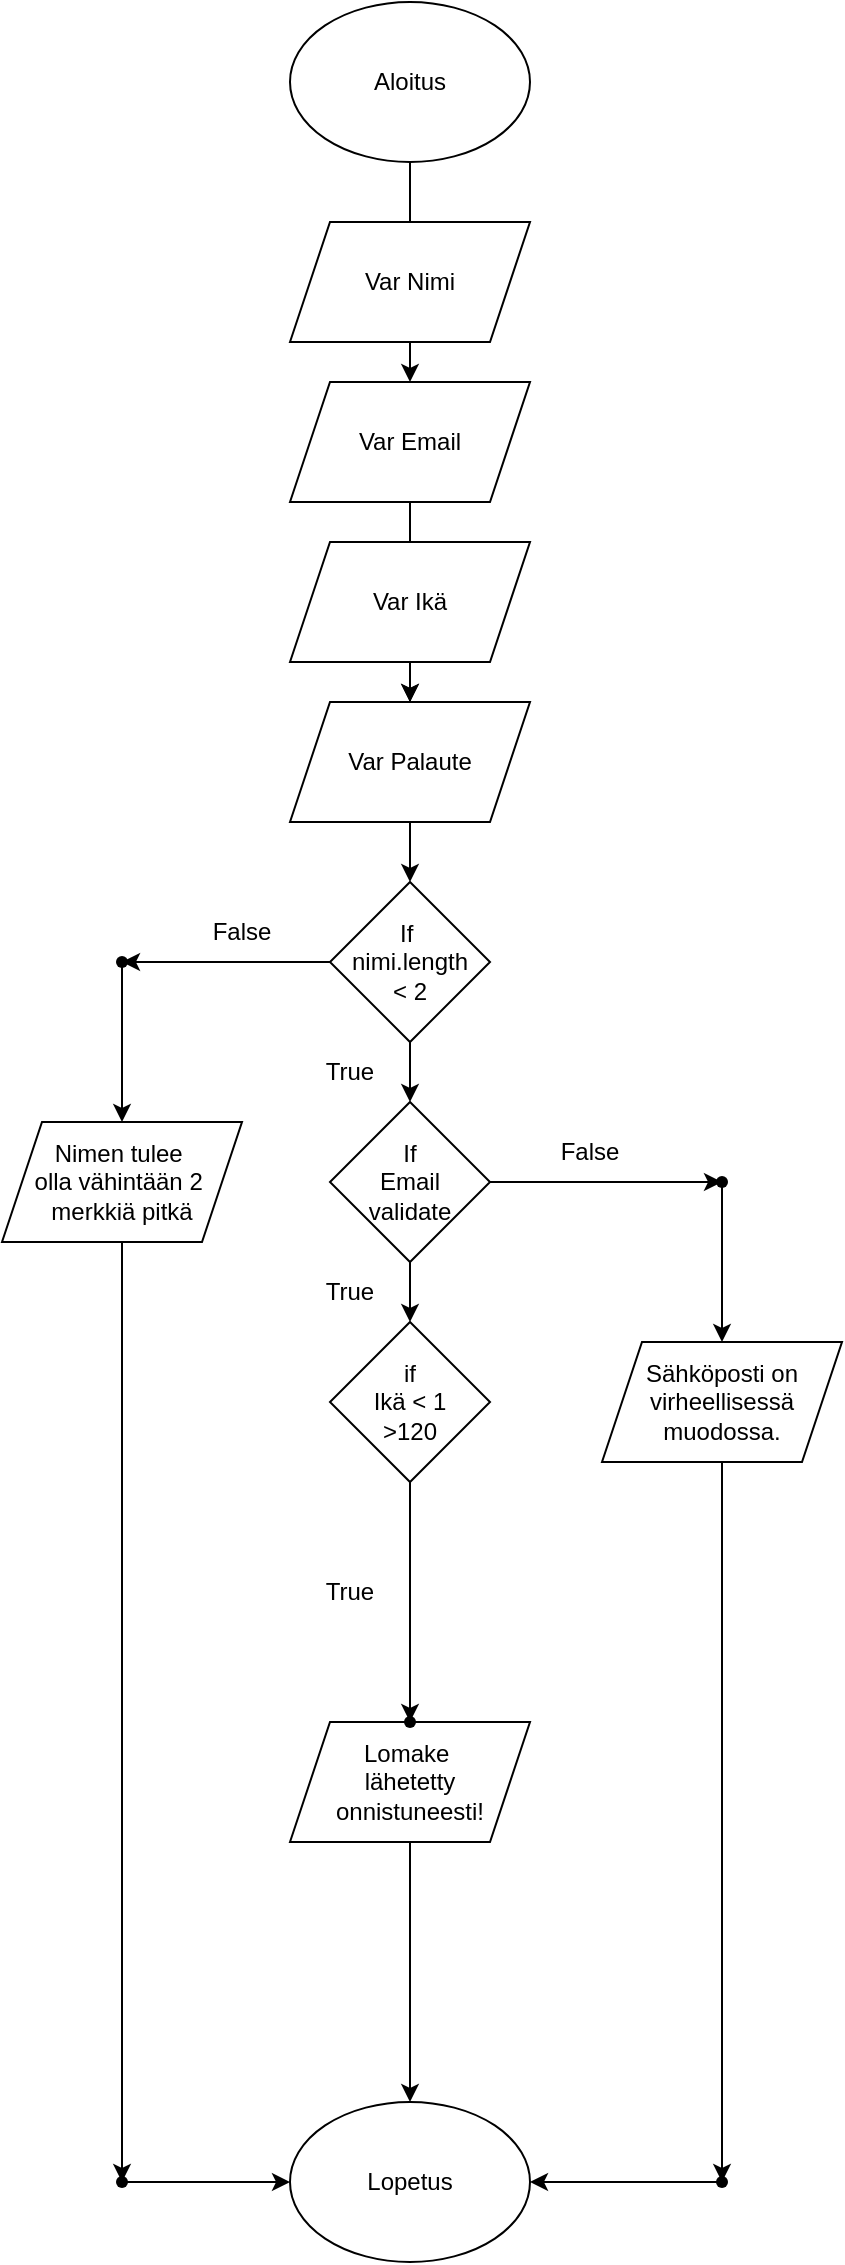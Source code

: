 <mxfile version="24.8.3">
  <diagram name="Sivu-1" id="Iji8kA8dZhOldQ0TJbAN">
    <mxGraphModel dx="2209" dy="1060" grid="1" gridSize="10" guides="1" tooltips="1" connect="1" arrows="1" fold="1" page="1" pageScale="1" pageWidth="827" pageHeight="1169" math="0" shadow="0">
      <root>
        <mxCell id="0" />
        <mxCell id="1" parent="0" />
        <mxCell id="FBcnS01kt6vfJ8CtXOF3-7" value="" style="edgeStyle=orthogonalEdgeStyle;rounded=0;orthogonalLoop=1;jettySize=auto;html=1;" edge="1" parent="1" source="FBcnS01kt6vfJ8CtXOF3-1" target="FBcnS01kt6vfJ8CtXOF3-4">
          <mxGeometry relative="1" as="geometry" />
        </mxCell>
        <mxCell id="FBcnS01kt6vfJ8CtXOF3-1" value="Aloitus" style="ellipse;whiteSpace=wrap;html=1;" vertex="1" parent="1">
          <mxGeometry x="354" y="10" width="120" height="80" as="geometry" />
        </mxCell>
        <mxCell id="FBcnS01kt6vfJ8CtXOF3-2" value="Lopetus" style="ellipse;whiteSpace=wrap;html=1;" vertex="1" parent="1">
          <mxGeometry x="354" y="1060" width="120" height="80" as="geometry" />
        </mxCell>
        <mxCell id="FBcnS01kt6vfJ8CtXOF3-3" value="Var Nimi" style="shape=parallelogram;perimeter=parallelogramPerimeter;whiteSpace=wrap;html=1;fixedSize=1;" vertex="1" parent="1">
          <mxGeometry x="354" y="120" width="120" height="60" as="geometry" />
        </mxCell>
        <mxCell id="FBcnS01kt6vfJ8CtXOF3-8" value="" style="edgeStyle=orthogonalEdgeStyle;rounded=0;orthogonalLoop=1;jettySize=auto;html=1;" edge="1" parent="1" source="FBcnS01kt6vfJ8CtXOF3-4" target="FBcnS01kt6vfJ8CtXOF3-6">
          <mxGeometry relative="1" as="geometry" />
        </mxCell>
        <mxCell id="FBcnS01kt6vfJ8CtXOF3-4" value="Var Email" style="shape=parallelogram;perimeter=parallelogramPerimeter;whiteSpace=wrap;html=1;fixedSize=1;" vertex="1" parent="1">
          <mxGeometry x="354" y="200" width="120" height="60" as="geometry" />
        </mxCell>
        <mxCell id="FBcnS01kt6vfJ8CtXOF3-9" value="" style="edgeStyle=orthogonalEdgeStyle;rounded=0;orthogonalLoop=1;jettySize=auto;html=1;" edge="1" parent="1" source="FBcnS01kt6vfJ8CtXOF3-5" target="FBcnS01kt6vfJ8CtXOF3-6">
          <mxGeometry relative="1" as="geometry" />
        </mxCell>
        <mxCell id="FBcnS01kt6vfJ8CtXOF3-5" value="Var Ikä" style="shape=parallelogram;perimeter=parallelogramPerimeter;whiteSpace=wrap;html=1;fixedSize=1;" vertex="1" parent="1">
          <mxGeometry x="354" y="280" width="120" height="60" as="geometry" />
        </mxCell>
        <mxCell id="FBcnS01kt6vfJ8CtXOF3-11" value="" style="edgeStyle=orthogonalEdgeStyle;rounded=0;orthogonalLoop=1;jettySize=auto;html=1;" edge="1" parent="1" source="FBcnS01kt6vfJ8CtXOF3-6" target="FBcnS01kt6vfJ8CtXOF3-10">
          <mxGeometry relative="1" as="geometry" />
        </mxCell>
        <mxCell id="FBcnS01kt6vfJ8CtXOF3-6" value="Var Palaute" style="shape=parallelogram;perimeter=parallelogramPerimeter;whiteSpace=wrap;html=1;fixedSize=1;" vertex="1" parent="1">
          <mxGeometry x="354" y="360" width="120" height="60" as="geometry" />
        </mxCell>
        <mxCell id="FBcnS01kt6vfJ8CtXOF3-13" value="" style="edgeStyle=orthogonalEdgeStyle;rounded=0;orthogonalLoop=1;jettySize=auto;html=1;" edge="1" parent="1" source="FBcnS01kt6vfJ8CtXOF3-10" target="FBcnS01kt6vfJ8CtXOF3-12">
          <mxGeometry relative="1" as="geometry" />
        </mxCell>
        <mxCell id="FBcnS01kt6vfJ8CtXOF3-18" value="" style="edgeStyle=orthogonalEdgeStyle;rounded=0;orthogonalLoop=1;jettySize=auto;html=1;" edge="1" parent="1" source="FBcnS01kt6vfJ8CtXOF3-10" target="FBcnS01kt6vfJ8CtXOF3-17">
          <mxGeometry relative="1" as="geometry" />
        </mxCell>
        <mxCell id="FBcnS01kt6vfJ8CtXOF3-10" value="If&amp;nbsp;&lt;div&gt;nimi.length&lt;/div&gt;&lt;div&gt;&amp;lt; 2&lt;/div&gt;" style="rhombus;whiteSpace=wrap;html=1;" vertex="1" parent="1">
          <mxGeometry x="374" y="450" width="80" height="80" as="geometry" />
        </mxCell>
        <mxCell id="FBcnS01kt6vfJ8CtXOF3-15" value="" style="edgeStyle=orthogonalEdgeStyle;rounded=0;orthogonalLoop=1;jettySize=auto;html=1;" edge="1" parent="1" source="FBcnS01kt6vfJ8CtXOF3-12" target="FBcnS01kt6vfJ8CtXOF3-14">
          <mxGeometry relative="1" as="geometry" />
        </mxCell>
        <mxCell id="FBcnS01kt6vfJ8CtXOF3-24" value="" style="edgeStyle=orthogonalEdgeStyle;rounded=0;orthogonalLoop=1;jettySize=auto;html=1;" edge="1" parent="1" source="FBcnS01kt6vfJ8CtXOF3-12" target="FBcnS01kt6vfJ8CtXOF3-23">
          <mxGeometry relative="1" as="geometry" />
        </mxCell>
        <mxCell id="FBcnS01kt6vfJ8CtXOF3-12" value="If&lt;div&gt;Email&lt;/div&gt;&lt;div&gt;validate&lt;/div&gt;" style="rhombus;whiteSpace=wrap;html=1;" vertex="1" parent="1">
          <mxGeometry x="374" y="560" width="80" height="80" as="geometry" />
        </mxCell>
        <mxCell id="FBcnS01kt6vfJ8CtXOF3-34" value="" style="edgeStyle=orthogonalEdgeStyle;rounded=0;orthogonalLoop=1;jettySize=auto;html=1;" edge="1" parent="1" source="FBcnS01kt6vfJ8CtXOF3-14" target="FBcnS01kt6vfJ8CtXOF3-33">
          <mxGeometry relative="1" as="geometry" />
        </mxCell>
        <mxCell id="FBcnS01kt6vfJ8CtXOF3-14" value="if&lt;div&gt;Ikä &amp;lt; 1&lt;/div&gt;&lt;div&gt;&amp;gt;120&lt;/div&gt;" style="rhombus;whiteSpace=wrap;html=1;" vertex="1" parent="1">
          <mxGeometry x="374" y="670" width="80" height="80" as="geometry" />
        </mxCell>
        <mxCell id="FBcnS01kt6vfJ8CtXOF3-21" value="" style="edgeStyle=orthogonalEdgeStyle;rounded=0;orthogonalLoop=1;jettySize=auto;html=1;" edge="1" parent="1" source="FBcnS01kt6vfJ8CtXOF3-16" target="FBcnS01kt6vfJ8CtXOF3-20">
          <mxGeometry relative="1" as="geometry" />
        </mxCell>
        <mxCell id="FBcnS01kt6vfJ8CtXOF3-16" value="Nimen tulee&amp;nbsp;&lt;div&gt;olla vähintään 2&amp;nbsp;&lt;div&gt;merkkiä pitkä&lt;/div&gt;&lt;/div&gt;" style="shape=parallelogram;perimeter=parallelogramPerimeter;whiteSpace=wrap;html=1;fixedSize=1;" vertex="1" parent="1">
          <mxGeometry x="210" y="570" width="120" height="60" as="geometry" />
        </mxCell>
        <mxCell id="FBcnS01kt6vfJ8CtXOF3-19" value="" style="edgeStyle=orthogonalEdgeStyle;rounded=0;orthogonalLoop=1;jettySize=auto;html=1;" edge="1" parent="1" source="FBcnS01kt6vfJ8CtXOF3-17" target="FBcnS01kt6vfJ8CtXOF3-16">
          <mxGeometry relative="1" as="geometry" />
        </mxCell>
        <mxCell id="FBcnS01kt6vfJ8CtXOF3-17" value="" style="shape=waypoint;sketch=0;size=6;pointerEvents=1;points=[];fillColor=default;resizable=0;rotatable=0;perimeter=centerPerimeter;snapToPoint=1;" vertex="1" parent="1">
          <mxGeometry x="260" y="480" width="20" height="20" as="geometry" />
        </mxCell>
        <mxCell id="FBcnS01kt6vfJ8CtXOF3-22" value="" style="edgeStyle=orthogonalEdgeStyle;rounded=0;orthogonalLoop=1;jettySize=auto;html=1;" edge="1" parent="1" source="FBcnS01kt6vfJ8CtXOF3-20" target="FBcnS01kt6vfJ8CtXOF3-2">
          <mxGeometry relative="1" as="geometry" />
        </mxCell>
        <mxCell id="FBcnS01kt6vfJ8CtXOF3-20" value="" style="shape=waypoint;sketch=0;size=6;pointerEvents=1;points=[];fillColor=default;resizable=0;rotatable=0;perimeter=centerPerimeter;snapToPoint=1;" vertex="1" parent="1">
          <mxGeometry x="260" y="1090" width="20" height="20" as="geometry" />
        </mxCell>
        <mxCell id="FBcnS01kt6vfJ8CtXOF3-38" value="" style="edgeStyle=orthogonalEdgeStyle;rounded=0;orthogonalLoop=1;jettySize=auto;html=1;" edge="1" parent="1" source="FBcnS01kt6vfJ8CtXOF3-23" target="FBcnS01kt6vfJ8CtXOF3-37">
          <mxGeometry relative="1" as="geometry" />
        </mxCell>
        <mxCell id="FBcnS01kt6vfJ8CtXOF3-23" value="" style="shape=waypoint;sketch=0;size=6;pointerEvents=1;points=[];fillColor=default;resizable=0;rotatable=0;perimeter=centerPerimeter;snapToPoint=1;" vertex="1" parent="1">
          <mxGeometry x="560" y="590" width="20" height="20" as="geometry" />
        </mxCell>
        <mxCell id="FBcnS01kt6vfJ8CtXOF3-25" value="False" style="text;html=1;align=center;verticalAlign=middle;whiteSpace=wrap;rounded=0;" vertex="1" parent="1">
          <mxGeometry x="300" y="460" width="60" height="30" as="geometry" />
        </mxCell>
        <mxCell id="FBcnS01kt6vfJ8CtXOF3-26" value="True" style="text;html=1;align=center;verticalAlign=middle;whiteSpace=wrap;rounded=0;" vertex="1" parent="1">
          <mxGeometry x="354" y="530" width="60" height="30" as="geometry" />
        </mxCell>
        <mxCell id="FBcnS01kt6vfJ8CtXOF3-27" value="True" style="text;html=1;align=center;verticalAlign=middle;whiteSpace=wrap;rounded=0;" vertex="1" parent="1">
          <mxGeometry x="354" y="640" width="60" height="30" as="geometry" />
        </mxCell>
        <mxCell id="FBcnS01kt6vfJ8CtXOF3-28" value="True" style="text;html=1;align=center;verticalAlign=middle;whiteSpace=wrap;rounded=0;" vertex="1" parent="1">
          <mxGeometry x="354" y="790" width="60" height="30" as="geometry" />
        </mxCell>
        <mxCell id="FBcnS01kt6vfJ8CtXOF3-36" value="" style="edgeStyle=orthogonalEdgeStyle;rounded=0;orthogonalLoop=1;jettySize=auto;html=1;" edge="1" parent="1" source="FBcnS01kt6vfJ8CtXOF3-31">
          <mxGeometry relative="1" as="geometry">
            <mxPoint x="414" y="1060" as="targetPoint" />
          </mxGeometry>
        </mxCell>
        <mxCell id="FBcnS01kt6vfJ8CtXOF3-31" value="Lomake&amp;nbsp;&lt;div&gt;lähetetty onnistuneesti!&lt;/div&gt;" style="shape=parallelogram;perimeter=parallelogramPerimeter;whiteSpace=wrap;html=1;fixedSize=1;" vertex="1" parent="1">
          <mxGeometry x="354" y="870" width="120" height="60" as="geometry" />
        </mxCell>
        <mxCell id="FBcnS01kt6vfJ8CtXOF3-33" value="" style="shape=waypoint;sketch=0;size=6;pointerEvents=1;points=[];fillColor=default;resizable=0;rotatable=0;perimeter=centerPerimeter;snapToPoint=1;" vertex="1" parent="1">
          <mxGeometry x="404" y="860" width="20" height="20" as="geometry" />
        </mxCell>
        <mxCell id="FBcnS01kt6vfJ8CtXOF3-40" value="" style="edgeStyle=orthogonalEdgeStyle;rounded=0;orthogonalLoop=1;jettySize=auto;html=1;" edge="1" parent="1" source="FBcnS01kt6vfJ8CtXOF3-37" target="FBcnS01kt6vfJ8CtXOF3-39">
          <mxGeometry relative="1" as="geometry" />
        </mxCell>
        <mxCell id="FBcnS01kt6vfJ8CtXOF3-37" value="Sähköposti on virheellisessä muodossa." style="shape=parallelogram;perimeter=parallelogramPerimeter;whiteSpace=wrap;html=1;fixedSize=1;" vertex="1" parent="1">
          <mxGeometry x="510" y="680" width="120" height="60" as="geometry" />
        </mxCell>
        <mxCell id="FBcnS01kt6vfJ8CtXOF3-41" value="" style="edgeStyle=orthogonalEdgeStyle;rounded=0;orthogonalLoop=1;jettySize=auto;html=1;" edge="1" parent="1" source="FBcnS01kt6vfJ8CtXOF3-39" target="FBcnS01kt6vfJ8CtXOF3-2">
          <mxGeometry relative="1" as="geometry" />
        </mxCell>
        <mxCell id="FBcnS01kt6vfJ8CtXOF3-39" value="" style="shape=waypoint;sketch=0;size=6;pointerEvents=1;points=[];fillColor=default;resizable=0;rotatable=0;perimeter=centerPerimeter;snapToPoint=1;" vertex="1" parent="1">
          <mxGeometry x="560" y="1090" width="20" height="20" as="geometry" />
        </mxCell>
        <mxCell id="FBcnS01kt6vfJ8CtXOF3-42" value="False" style="text;html=1;align=center;verticalAlign=middle;whiteSpace=wrap;rounded=0;" vertex="1" parent="1">
          <mxGeometry x="474" y="570" width="60" height="30" as="geometry" />
        </mxCell>
      </root>
    </mxGraphModel>
  </diagram>
</mxfile>

